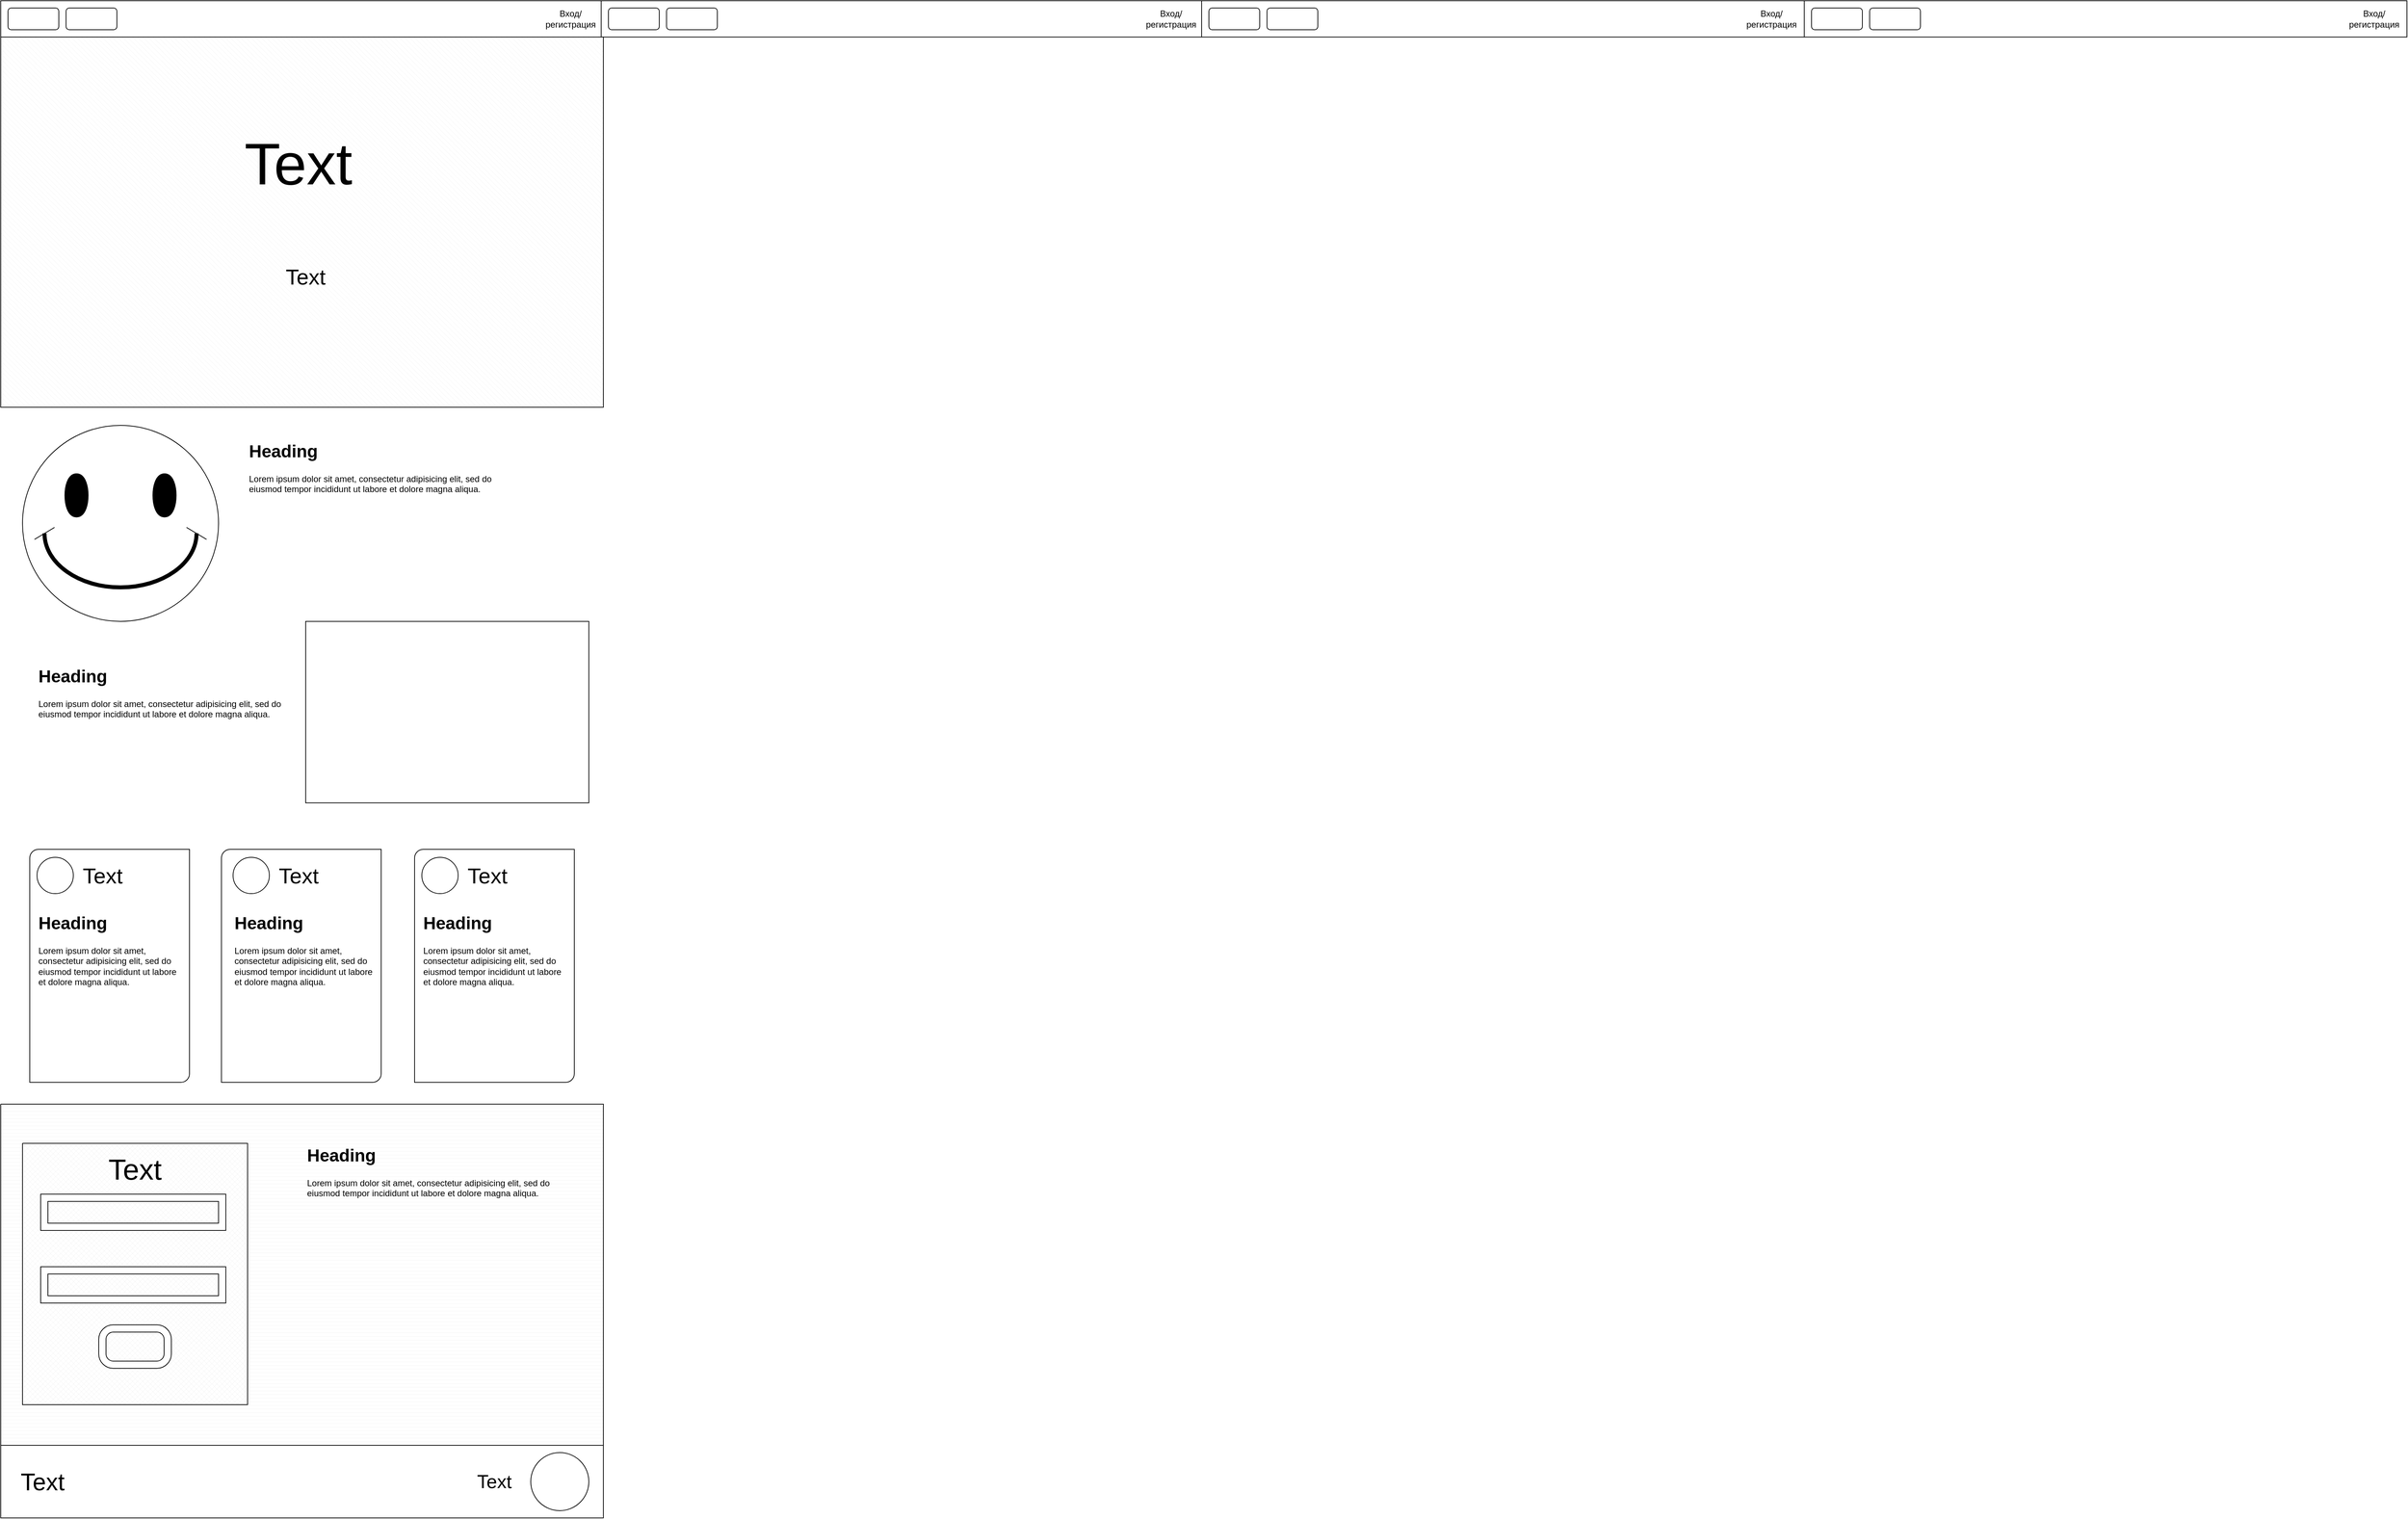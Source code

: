 <mxfile version="28.2.7">
  <diagram name="Страница — 1" id="kx2ZsEMXBzvCgO4WzWgC">
    <mxGraphModel dx="3290" dy="2325" grid="1" gridSize="10" guides="1" tooltips="1" connect="1" arrows="1" fold="1" page="1" pageScale="1" pageWidth="827" pageHeight="1169" math="0" shadow="0">
      <root>
        <mxCell id="0" />
        <mxCell id="1" parent="0" />
        <mxCell id="380pyfvnN0EU_XqH2vTF-1" value="" style="rounded=0;whiteSpace=wrap;html=1;" vertex="1" parent="1">
          <mxGeometry width="830" height="50" as="geometry" />
        </mxCell>
        <mxCell id="380pyfvnN0EU_XqH2vTF-2" value="" style="rounded=1;whiteSpace=wrap;html=1;" vertex="1" parent="1">
          <mxGeometry x="10" y="10" width="70" height="30" as="geometry" />
        </mxCell>
        <mxCell id="380pyfvnN0EU_XqH2vTF-3" value="" style="rounded=1;whiteSpace=wrap;html=1;" vertex="1" parent="1">
          <mxGeometry x="90" y="10" width="70" height="30" as="geometry" />
        </mxCell>
        <mxCell id="380pyfvnN0EU_XqH2vTF-4" value="Вход/регистрация" style="text;html=1;whiteSpace=wrap;strokeColor=none;fillColor=none;align=center;verticalAlign=middle;rounded=0;" vertex="1" parent="1">
          <mxGeometry x="750" y="10" width="70" height="30" as="geometry" />
        </mxCell>
        <mxCell id="380pyfvnN0EU_XqH2vTF-5" value="" style="rounded=0;whiteSpace=wrap;html=1;" vertex="1" parent="1">
          <mxGeometry x="827" width="830" height="50" as="geometry" />
        </mxCell>
        <mxCell id="380pyfvnN0EU_XqH2vTF-6" value="" style="rounded=1;whiteSpace=wrap;html=1;" vertex="1" parent="1">
          <mxGeometry x="837" y="10" width="70" height="30" as="geometry" />
        </mxCell>
        <mxCell id="380pyfvnN0EU_XqH2vTF-7" value="" style="rounded=1;whiteSpace=wrap;html=1;" vertex="1" parent="1">
          <mxGeometry x="917" y="10" width="70" height="30" as="geometry" />
        </mxCell>
        <mxCell id="380pyfvnN0EU_XqH2vTF-8" value="Вход/регистрация" style="text;html=1;whiteSpace=wrap;strokeColor=none;fillColor=none;align=center;verticalAlign=middle;rounded=0;" vertex="1" parent="1">
          <mxGeometry x="1577" y="10" width="70" height="30" as="geometry" />
        </mxCell>
        <mxCell id="380pyfvnN0EU_XqH2vTF-9" value="" style="rounded=0;whiteSpace=wrap;html=1;" vertex="1" parent="1">
          <mxGeometry x="1654" width="830" height="50" as="geometry" />
        </mxCell>
        <mxCell id="380pyfvnN0EU_XqH2vTF-10" value="" style="rounded=1;whiteSpace=wrap;html=1;" vertex="1" parent="1">
          <mxGeometry x="1664" y="10" width="70" height="30" as="geometry" />
        </mxCell>
        <mxCell id="380pyfvnN0EU_XqH2vTF-11" value="" style="rounded=1;whiteSpace=wrap;html=1;" vertex="1" parent="1">
          <mxGeometry x="1744" y="10" width="70" height="30" as="geometry" />
        </mxCell>
        <mxCell id="380pyfvnN0EU_XqH2vTF-12" value="Вход/регистрация" style="text;html=1;whiteSpace=wrap;strokeColor=none;fillColor=none;align=center;verticalAlign=middle;rounded=0;" vertex="1" parent="1">
          <mxGeometry x="2404" y="10" width="70" height="30" as="geometry" />
        </mxCell>
        <mxCell id="380pyfvnN0EU_XqH2vTF-13" value="" style="rounded=0;whiteSpace=wrap;html=1;" vertex="1" parent="1">
          <mxGeometry x="2484" width="830" height="50" as="geometry" />
        </mxCell>
        <mxCell id="380pyfvnN0EU_XqH2vTF-14" value="" style="rounded=1;whiteSpace=wrap;html=1;" vertex="1" parent="1">
          <mxGeometry x="2494" y="10" width="70" height="30" as="geometry" />
        </mxCell>
        <mxCell id="380pyfvnN0EU_XqH2vTF-15" value="" style="rounded=1;whiteSpace=wrap;html=1;" vertex="1" parent="1">
          <mxGeometry x="2574" y="10" width="70" height="30" as="geometry" />
        </mxCell>
        <mxCell id="380pyfvnN0EU_XqH2vTF-16" value="Вход/регистрация" style="text;html=1;whiteSpace=wrap;strokeColor=none;fillColor=none;align=center;verticalAlign=middle;rounded=0;" vertex="1" parent="1">
          <mxGeometry x="3234" y="10" width="70" height="30" as="geometry" />
        </mxCell>
        <mxCell id="380pyfvnN0EU_XqH2vTF-17" value="" style="verticalLabelPosition=bottom;verticalAlign=top;html=1;shape=mxgraph.basic.smiley" vertex="1" parent="1">
          <mxGeometry x="30" y="585" width="270" height="270" as="geometry" />
        </mxCell>
        <mxCell id="380pyfvnN0EU_XqH2vTF-18" value="" style="verticalLabelPosition=bottom;verticalAlign=top;html=1;shape=mxgraph.basic.patternFillRect;fillStyle=diagRev;step=5;fillStrokeWidth=0.2;fillStrokeColor=#dddddd;" vertex="1" parent="1">
          <mxGeometry y="50" width="830" height="510" as="geometry" />
        </mxCell>
        <mxCell id="380pyfvnN0EU_XqH2vTF-19" value="&lt;h1 style=&quot;margin-top: 0px;&quot;&gt;Heading&lt;/h1&gt;&lt;p&gt;Lorem ipsum dolor sit amet, consectetur adipisicing elit, sed do eiusmod tempor incididunt ut labore et dolore magna aliqua.&lt;/p&gt;" style="text;html=1;whiteSpace=wrap;overflow=hidden;rounded=0;" vertex="1" parent="1">
          <mxGeometry x="340" y="600" width="370" height="220" as="geometry" />
        </mxCell>
        <mxCell id="380pyfvnN0EU_XqH2vTF-20" value="Text" style="text;html=1;whiteSpace=wrap;strokeColor=none;fillColor=none;align=center;verticalAlign=middle;rounded=0;strokeWidth=1;fontSize=81;" vertex="1" parent="1">
          <mxGeometry x="170" y="100" width="480" height="250" as="geometry" />
        </mxCell>
        <mxCell id="380pyfvnN0EU_XqH2vTF-21" value="Text" style="text;html=1;whiteSpace=wrap;strokeColor=none;fillColor=none;align=center;verticalAlign=middle;rounded=0;fontSize=30;" vertex="1" parent="1">
          <mxGeometry x="150" y="350" width="540" height="60" as="geometry" />
        </mxCell>
        <mxCell id="380pyfvnN0EU_XqH2vTF-22" value="" style="rounded=0;whiteSpace=wrap;html=1;" vertex="1" parent="1">
          <mxGeometry x="420" y="855" width="390" height="250" as="geometry" />
        </mxCell>
        <mxCell id="380pyfvnN0EU_XqH2vTF-23" value="&lt;h1 style=&quot;margin-top: 0px;&quot;&gt;Heading&lt;/h1&gt;&lt;p&gt;Lorem ipsum dolor sit amet, consectetur adipisicing elit, sed do eiusmod tempor incididunt ut labore et dolore magna aliqua.&lt;/p&gt;" style="text;html=1;whiteSpace=wrap;overflow=hidden;rounded=0;" vertex="1" parent="1">
          <mxGeometry x="50" y="910" width="350" height="220" as="geometry" />
        </mxCell>
        <mxCell id="380pyfvnN0EU_XqH2vTF-26" value="" style="verticalLabelPosition=bottom;verticalAlign=top;html=1;shape=mxgraph.basic.diag_round_rect;dx=6;whiteSpace=wrap;" vertex="1" parent="1">
          <mxGeometry x="40" y="1169" width="220" height="321" as="geometry" />
        </mxCell>
        <mxCell id="380pyfvnN0EU_XqH2vTF-29" value="" style="ellipse;whiteSpace=wrap;html=1;aspect=fixed;" vertex="1" parent="1">
          <mxGeometry x="50" y="1180" width="50" height="50" as="geometry" />
        </mxCell>
        <mxCell id="380pyfvnN0EU_XqH2vTF-30" value="Text" style="text;html=1;whiteSpace=wrap;strokeColor=none;fillColor=none;align=right;verticalAlign=middle;rounded=0;fontSize=30;labelPosition=left;verticalLabelPosition=middle;" vertex="1" parent="1">
          <mxGeometry x="170" y="1180" width="70" height="50" as="geometry" />
        </mxCell>
        <mxCell id="380pyfvnN0EU_XqH2vTF-31" value="&lt;h1 style=&quot;margin-top: 0px;&quot;&gt;Heading&lt;/h1&gt;&lt;p&gt;Lorem ipsum dolor sit amet, consectetur adipisicing elit, sed do eiusmod tempor incididunt ut labore et dolore magna aliqua.&lt;/p&gt;" style="text;html=1;whiteSpace=wrap;overflow=hidden;rounded=0;" vertex="1" parent="1">
          <mxGeometry x="50" y="1250" width="200" height="220" as="geometry" />
        </mxCell>
        <mxCell id="380pyfvnN0EU_XqH2vTF-32" value="" style="verticalLabelPosition=bottom;verticalAlign=top;html=1;shape=mxgraph.basic.diag_round_rect;dx=6;whiteSpace=wrap;" vertex="1" parent="1">
          <mxGeometry x="304" y="1169" width="220" height="321" as="geometry" />
        </mxCell>
        <mxCell id="380pyfvnN0EU_XqH2vTF-33" value="" style="ellipse;whiteSpace=wrap;html=1;aspect=fixed;" vertex="1" parent="1">
          <mxGeometry x="320" y="1180" width="50" height="50" as="geometry" />
        </mxCell>
        <mxCell id="380pyfvnN0EU_XqH2vTF-34" value="Text" style="text;html=1;whiteSpace=wrap;strokeColor=none;fillColor=none;align=right;verticalAlign=middle;rounded=0;fontSize=30;labelPosition=left;verticalLabelPosition=middle;" vertex="1" parent="1">
          <mxGeometry x="440" y="1180" width="70" height="50" as="geometry" />
        </mxCell>
        <mxCell id="380pyfvnN0EU_XqH2vTF-35" value="&lt;h1 style=&quot;margin-top: 0px;&quot;&gt;Heading&lt;/h1&gt;&lt;p&gt;Lorem ipsum dolor sit amet, consectetur adipisicing elit, sed do eiusmod tempor incididunt ut labore et dolore magna aliqua.&lt;/p&gt;" style="text;html=1;whiteSpace=wrap;overflow=hidden;rounded=0;" vertex="1" parent="1">
          <mxGeometry x="320" y="1250" width="200" height="220" as="geometry" />
        </mxCell>
        <mxCell id="380pyfvnN0EU_XqH2vTF-36" value="" style="verticalLabelPosition=bottom;verticalAlign=top;html=1;shape=mxgraph.basic.diag_round_rect;dx=6;whiteSpace=wrap;" vertex="1" parent="1">
          <mxGeometry x="570" y="1169" width="220" height="321" as="geometry" />
        </mxCell>
        <mxCell id="380pyfvnN0EU_XqH2vTF-37" value="" style="ellipse;whiteSpace=wrap;html=1;aspect=fixed;" vertex="1" parent="1">
          <mxGeometry x="580" y="1180" width="50" height="50" as="geometry" />
        </mxCell>
        <mxCell id="380pyfvnN0EU_XqH2vTF-38" value="Text" style="text;html=1;whiteSpace=wrap;strokeColor=none;fillColor=none;align=right;verticalAlign=middle;rounded=0;fontSize=30;labelPosition=left;verticalLabelPosition=middle;" vertex="1" parent="1">
          <mxGeometry x="700" y="1180" width="70" height="50" as="geometry" />
        </mxCell>
        <mxCell id="380pyfvnN0EU_XqH2vTF-39" value="&lt;h1 style=&quot;margin-top: 0px;&quot;&gt;Heading&lt;/h1&gt;&lt;p&gt;Lorem ipsum dolor sit amet, consectetur adipisicing elit, sed do eiusmod tempor incididunt ut labore et dolore magna aliqua.&lt;/p&gt;" style="text;html=1;whiteSpace=wrap;overflow=hidden;rounded=0;" vertex="1" parent="1">
          <mxGeometry x="580" y="1250" width="200" height="220" as="geometry" />
        </mxCell>
        <mxCell id="380pyfvnN0EU_XqH2vTF-41" value="" style="verticalLabelPosition=bottom;verticalAlign=top;html=1;shape=mxgraph.basic.patternFillRect;fillStyle=hor;step=5;fillStrokeWidth=0.2;fillStrokeColor=#dddddd;" vertex="1" parent="1">
          <mxGeometry y="1520" width="830" height="470" as="geometry" />
        </mxCell>
        <mxCell id="380pyfvnN0EU_XqH2vTF-42" value="" style="verticalLabelPosition=bottom;verticalAlign=top;html=1;shape=mxgraph.basic.patternFillRect;fillStyle=diagGrid;step=5;fillStrokeWidth=0.2;fillStrokeColor=#dddddd;" vertex="1" parent="1">
          <mxGeometry x="30" y="1574" width="310" height="360" as="geometry" />
        </mxCell>
        <mxCell id="380pyfvnN0EU_XqH2vTF-43" value="&lt;h1 style=&quot;margin-top: 0px;&quot;&gt;Heading&lt;/h1&gt;&lt;p&gt;Lorem ipsum dolor sit amet, consectetur adipisicing elit, sed do eiusmod tempor incididunt ut labore et dolore magna aliqua.&lt;/p&gt;" style="text;html=1;whiteSpace=wrap;overflow=hidden;rounded=0;" vertex="1" parent="1">
          <mxGeometry x="420" y="1570" width="360" height="340" as="geometry" />
        </mxCell>
        <mxCell id="380pyfvnN0EU_XqH2vTF-44" value="" style="verticalLabelPosition=bottom;verticalAlign=top;html=1;shape=mxgraph.basic.frame;dx=10;whiteSpace=wrap;" vertex="1" parent="1">
          <mxGeometry x="55" y="1644" width="255" height="50" as="geometry" />
        </mxCell>
        <mxCell id="380pyfvnN0EU_XqH2vTF-45" value="" style="verticalLabelPosition=bottom;verticalAlign=top;html=1;shape=mxgraph.basic.frame;dx=10;whiteSpace=wrap;" vertex="1" parent="1">
          <mxGeometry x="55" y="1744" width="255" height="50" as="geometry" />
        </mxCell>
        <mxCell id="380pyfvnN0EU_XqH2vTF-46" value="Text" style="text;html=1;whiteSpace=wrap;strokeColor=none;fillColor=none;align=center;verticalAlign=middle;rounded=0;fontSize=40;" vertex="1" parent="1">
          <mxGeometry x="155" y="1594" width="60" height="30" as="geometry" />
        </mxCell>
        <mxCell id="380pyfvnN0EU_XqH2vTF-47" value="" style="verticalLabelPosition=bottom;verticalAlign=top;html=1;shape=mxgraph.basic.rounded_frame;dx=10;whiteSpace=wrap;" vertex="1" parent="1">
          <mxGeometry x="135" y="1824" width="100" height="60" as="geometry" />
        </mxCell>
        <mxCell id="380pyfvnN0EU_XqH2vTF-48" value="" style="rounded=0;whiteSpace=wrap;html=1;" vertex="1" parent="1">
          <mxGeometry y="1990" width="830" height="100" as="geometry" />
        </mxCell>
        <mxCell id="380pyfvnN0EU_XqH2vTF-50" value="Text" style="text;html=1;whiteSpace=wrap;strokeColor=none;fillColor=none;align=right;verticalAlign=middle;rounded=0;fontSize=33;labelPosition=left;verticalLabelPosition=middle;" vertex="1" parent="1">
          <mxGeometry x="90" y="2010" width="230" height="60" as="geometry" />
        </mxCell>
        <mxCell id="380pyfvnN0EU_XqH2vTF-51" value="" style="ellipse;whiteSpace=wrap;html=1;aspect=fixed;" vertex="1" parent="1">
          <mxGeometry x="730" y="2000" width="80" height="80" as="geometry" />
        </mxCell>
        <mxCell id="380pyfvnN0EU_XqH2vTF-52" value="Text" style="text;html=1;whiteSpace=wrap;strokeColor=none;fillColor=none;align=center;verticalAlign=middle;rounded=0;fontSize=26;" vertex="1" parent="1">
          <mxGeometry x="650" y="2025" width="60" height="30" as="geometry" />
        </mxCell>
      </root>
    </mxGraphModel>
  </diagram>
</mxfile>
